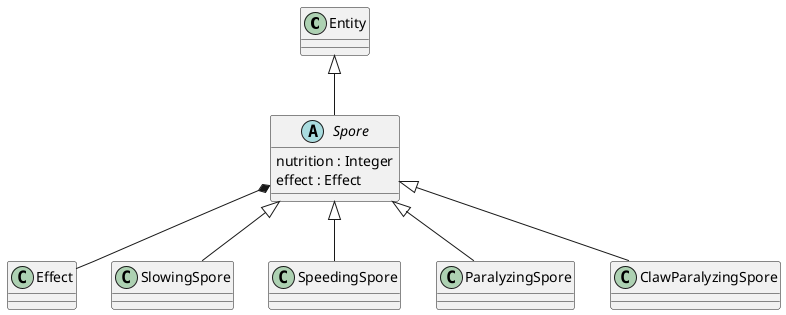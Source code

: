 @startuml spore

Entity <|-- Spore
Spore *-- Effect

abstract class Spore{
    nutrition : Integer
    effect : Effect
}

Spore <|--SlowingSpore
class SlowingSpore{
}

Spore <|--SpeedingSpore
class SpeedingSpore{
}

Spore <|--ParalyzingSpore
class ParalyzingSpore{
}

Spore <|--ClawParalyzingSpore
class ClawParalyzingSpore{
}
@enduml	
